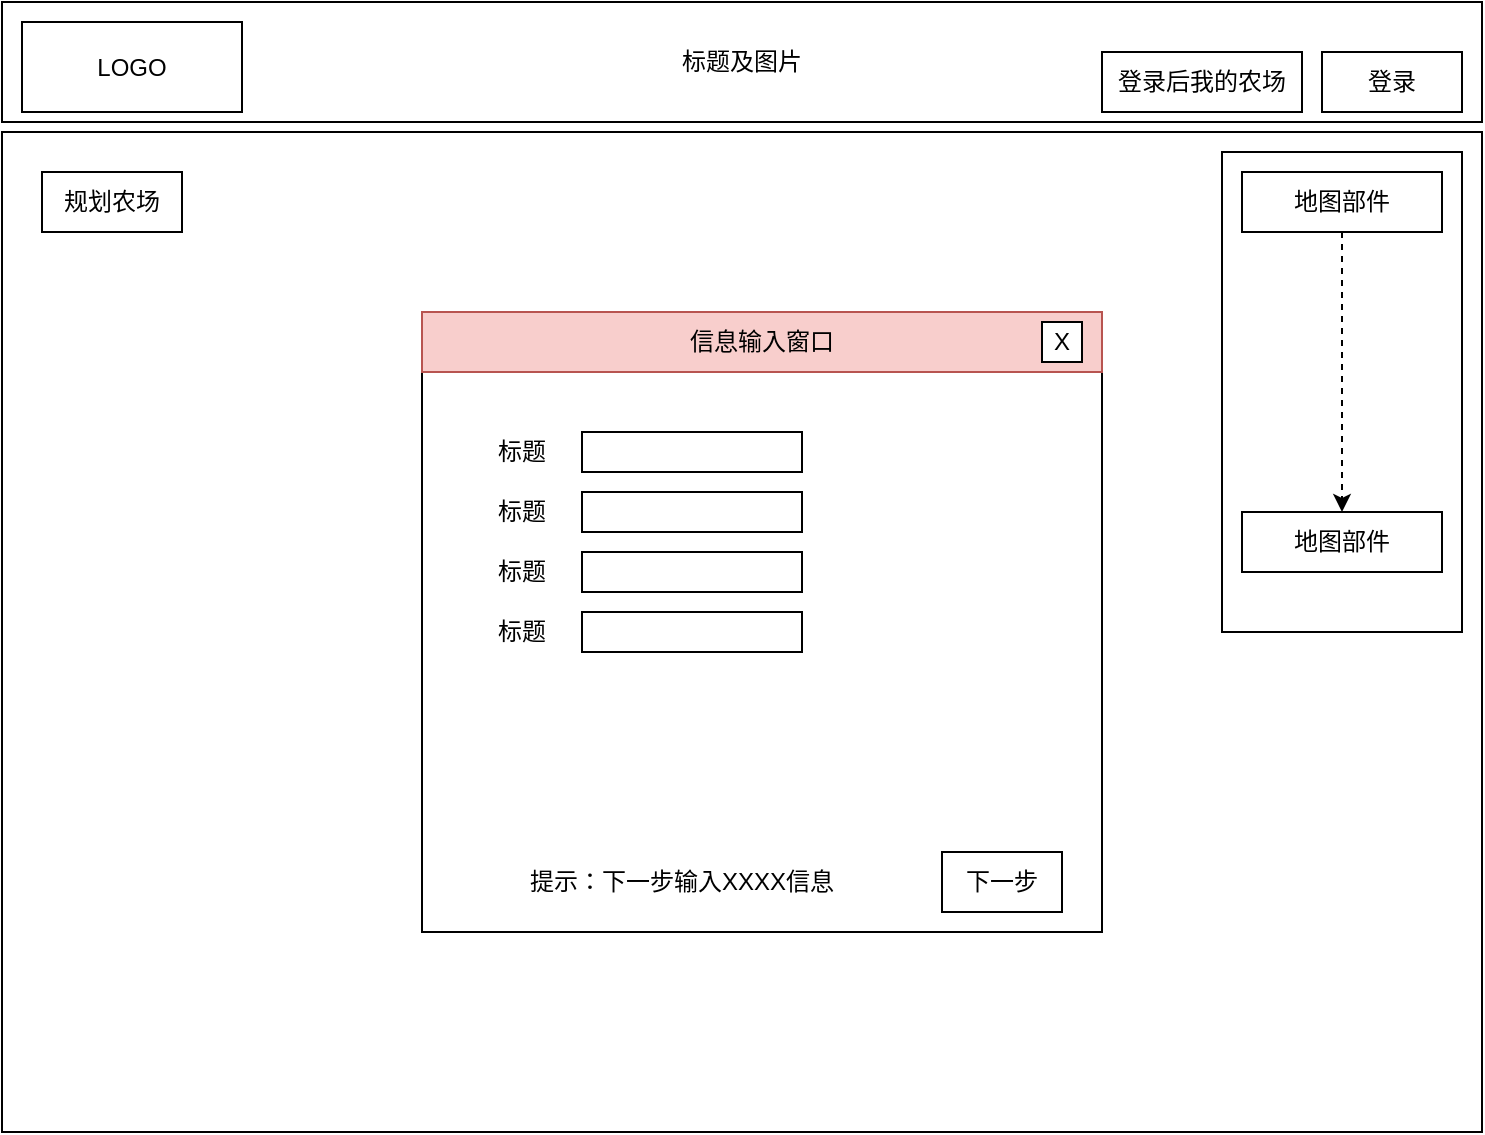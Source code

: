 <mxfile version="10.6.5" type="github"><diagram id="euvuQ64YQRlOfD6urG-Z" name="第 1 页"><mxGraphModel dx="1123" dy="2063" grid="1" gridSize="10" guides="1" tooltips="1" connect="1" arrows="1" fold="1" page="1" pageScale="1" pageWidth="850" pageHeight="1400" math="0" shadow="0"><root><mxCell id="0"/><mxCell id="1" parent="0"/><mxCell id="ufuv4vp76x21AXAbrVUj-1" value="地图" style="rounded=0;whiteSpace=wrap;html=1;" vertex="1" parent="1"><mxGeometry x="50" y="60" width="740" height="500" as="geometry"/></mxCell><mxCell id="ufuv4vp76x21AXAbrVUj-3" value="规划农场" style="rounded=0;whiteSpace=wrap;html=1;" vertex="1" parent="1"><mxGeometry x="70" y="80" width="70" height="30" as="geometry"/></mxCell><mxCell id="SXyBRhbtzxjb7w51Fomy-1" value="" style="group" vertex="1" connectable="0" parent="1"><mxGeometry x="50" y="-5" width="740" height="60" as="geometry"/></mxCell><mxCell id="ufuv4vp76x21AXAbrVUj-4" value="标题及图片" style="rounded=0;whiteSpace=wrap;html=1;" vertex="1" parent="SXyBRhbtzxjb7w51Fomy-1"><mxGeometry width="740" height="60" as="geometry"/></mxCell><mxCell id="ufuv4vp76x21AXAbrVUj-2" value="登录" style="rounded=0;whiteSpace=wrap;html=1;" vertex="1" parent="SXyBRhbtzxjb7w51Fomy-1"><mxGeometry x="660" y="25" width="70" height="30" as="geometry"/></mxCell><mxCell id="ufuv4vp76x21AXAbrVUj-5" value="LOGO" style="rounded=0;whiteSpace=wrap;html=1;" vertex="1" parent="SXyBRhbtzxjb7w51Fomy-1"><mxGeometry x="10" y="10" width="110" height="45" as="geometry"/></mxCell><mxCell id="olaKWCaBErf9prUHzePj-9" value="登录后我的农场" style="rounded=0;whiteSpace=wrap;html=1;" vertex="1" parent="SXyBRhbtzxjb7w51Fomy-1"><mxGeometry x="550" y="25" width="100" height="30" as="geometry"/></mxCell><mxCell id="olaKWCaBErf9prUHzePj-1" value="" style="rounded=0;whiteSpace=wrap;html=1;" vertex="1" parent="1"><mxGeometry x="660" y="70" width="120" height="240" as="geometry"/></mxCell><mxCell id="olaKWCaBErf9prUHzePj-4" value="" style="edgeStyle=orthogonalEdgeStyle;rounded=0;orthogonalLoop=1;jettySize=auto;html=1;dashed=1;" edge="1" parent="1" source="olaKWCaBErf9prUHzePj-2" target="olaKWCaBErf9prUHzePj-3"><mxGeometry relative="1" as="geometry"/></mxCell><mxCell id="olaKWCaBErf9prUHzePj-2" value="地图部件" style="rounded=0;whiteSpace=wrap;html=1;" vertex="1" parent="1"><mxGeometry x="670" y="80" width="100" height="30" as="geometry"/></mxCell><mxCell id="olaKWCaBErf9prUHzePj-3" value="地图部件" style="rounded=0;whiteSpace=wrap;html=1;" vertex="1" parent="1"><mxGeometry x="670" y="250" width="100" height="30" as="geometry"/></mxCell><mxCell id="olaKWCaBErf9prUHzePj-5" value="" style="rounded=0;whiteSpace=wrap;html=1;" vertex="1" parent="1"><mxGeometry x="260" y="150" width="340" height="310" as="geometry"/></mxCell><mxCell id="olaKWCaBErf9prUHzePj-6" value="&lt;div style=&quot;text-align: left&quot;&gt;&lt;span&gt;信息输入窗口&lt;/span&gt;&lt;/div&gt;&lt;div style=&quot;text-align: left&quot;&gt;&lt;/div&gt;" style="rounded=0;whiteSpace=wrap;html=1;fillColor=#f8cecc;strokeColor=#b85450;" vertex="1" parent="1"><mxGeometry x="260" y="150" width="340" height="30" as="geometry"/></mxCell><mxCell id="olaKWCaBErf9prUHzePj-7" value="X" style="rounded=0;whiteSpace=wrap;html=1;" vertex="1" parent="1"><mxGeometry x="570" y="155" width="20" height="20" as="geometry"/></mxCell><mxCell id="olaKWCaBErf9prUHzePj-11" value="标题" style="text;html=1;strokeColor=none;fillColor=none;align=center;verticalAlign=middle;whiteSpace=wrap;rounded=0;" vertex="1" parent="1"><mxGeometry x="290" y="210" width="40" height="20" as="geometry"/></mxCell><mxCell id="olaKWCaBErf9prUHzePj-12" value="" style="rounded=0;whiteSpace=wrap;html=1;" vertex="1" parent="1"><mxGeometry x="340" y="210" width="110" height="20" as="geometry"/></mxCell><mxCell id="olaKWCaBErf9prUHzePj-13" value="标题" style="text;html=1;strokeColor=none;fillColor=none;align=center;verticalAlign=middle;whiteSpace=wrap;rounded=0;" vertex="1" parent="1"><mxGeometry x="290" y="240" width="40" height="20" as="geometry"/></mxCell><mxCell id="olaKWCaBErf9prUHzePj-14" value="" style="rounded=0;whiteSpace=wrap;html=1;" vertex="1" parent="1"><mxGeometry x="340" y="240" width="110" height="20" as="geometry"/></mxCell><mxCell id="olaKWCaBErf9prUHzePj-15" value="标题" style="text;html=1;strokeColor=none;fillColor=none;align=center;verticalAlign=middle;whiteSpace=wrap;rounded=0;" vertex="1" parent="1"><mxGeometry x="290" y="270" width="40" height="20" as="geometry"/></mxCell><mxCell id="olaKWCaBErf9prUHzePj-16" value="" style="rounded=0;whiteSpace=wrap;html=1;" vertex="1" parent="1"><mxGeometry x="340" y="270" width="110" height="20" as="geometry"/></mxCell><mxCell id="olaKWCaBErf9prUHzePj-17" value="标题" style="text;html=1;strokeColor=none;fillColor=none;align=center;verticalAlign=middle;whiteSpace=wrap;rounded=0;" vertex="1" parent="1"><mxGeometry x="290" y="300" width="40" height="20" as="geometry"/></mxCell><mxCell id="olaKWCaBErf9prUHzePj-18" value="" style="rounded=0;whiteSpace=wrap;html=1;" vertex="1" parent="1"><mxGeometry x="340" y="300" width="110" height="20" as="geometry"/></mxCell><mxCell id="olaKWCaBErf9prUHzePj-19" value="下一步" style="rounded=0;whiteSpace=wrap;html=1;" vertex="1" parent="1"><mxGeometry x="520" y="420" width="60" height="30" as="geometry"/></mxCell><mxCell id="olaKWCaBErf9prUHzePj-20" value="提示：下一步输入XXXX信息" style="text;html=1;strokeColor=none;fillColor=none;align=center;verticalAlign=middle;whiteSpace=wrap;rounded=0;" vertex="1" parent="1"><mxGeometry x="290" y="425" width="200" height="20" as="geometry"/></mxCell></root></mxGraphModel></diagram><diagram id="QuPyQwf_sgj3JaKca9PY" name="第 2 页"><mxGraphModel dx="1162" dy="2063" grid="1" gridSize="10" guides="1" tooltips="1" connect="1" arrows="1" fold="1" page="1" pageScale="1" pageWidth="850" pageHeight="1400" math="0" shadow="0"><root><mxCell id="W_VPPpdTTdLX5ruFPgIM-0"/><mxCell id="W_VPPpdTTdLX5ruFPgIM-1" parent="W_VPPpdTTdLX5ruFPgIM-0"/><mxCell id="P4OmpR-kM9ADNnHmj9zQ-0" value="" style="group" vertex="1" connectable="0" parent="W_VPPpdTTdLX5ruFPgIM-1"><mxGeometry x="60" y="-1360" width="740" height="60" as="geometry"/></mxCell><mxCell id="P4OmpR-kM9ADNnHmj9zQ-1" value="标题及图片" style="rounded=0;whiteSpace=wrap;html=1;" vertex="1" parent="P4OmpR-kM9ADNnHmj9zQ-0"><mxGeometry width="740" height="60" as="geometry"/></mxCell><mxCell id="P4OmpR-kM9ADNnHmj9zQ-2" value="登录" style="rounded=0;whiteSpace=wrap;html=1;" vertex="1" parent="P4OmpR-kM9ADNnHmj9zQ-0"><mxGeometry x="660" y="25" width="70" height="30" as="geometry"/></mxCell><mxCell id="P4OmpR-kM9ADNnHmj9zQ-3" value="LOGO" style="rounded=0;whiteSpace=wrap;html=1;" vertex="1" parent="P4OmpR-kM9ADNnHmj9zQ-0"><mxGeometry x="10" y="10" width="110" height="45" as="geometry"/></mxCell><mxCell id="NkgEC6Vr_SN9JP8BOKbI-0" value="" style="rounded=0;whiteSpace=wrap;html=1;" vertex="1" parent="W_VPPpdTTdLX5ruFPgIM-1"><mxGeometry x="60" y="-1290" width="740" height="500" as="geometry"/></mxCell><mxCell id="NkgEC6Vr_SN9JP8BOKbI-1" value="" style="rounded=0;whiteSpace=wrap;html=1;" vertex="1" parent="W_VPPpdTTdLX5ruFPgIM-1"><mxGeometry x="80" y="-1270" width="120" height="440" as="geometry"/></mxCell><mxCell id="NkgEC6Vr_SN9JP8BOKbI-5" value="" style="edgeStyle=orthogonalEdgeStyle;rounded=0;orthogonalLoop=1;jettySize=auto;html=1;dashed=1;" edge="1" parent="W_VPPpdTTdLX5ruFPgIM-1" source="NkgEC6Vr_SN9JP8BOKbI-2" target="NkgEC6Vr_SN9JP8BOKbI-4"><mxGeometry relative="1" as="geometry"/></mxCell><mxCell id="NkgEC6Vr_SN9JP8BOKbI-2" value="菜单项" style="rounded=0;whiteSpace=wrap;html=1;" vertex="1" parent="W_VPPpdTTdLX5ruFPgIM-1"><mxGeometry x="90" y="-1220" width="100" height="40" as="geometry"/></mxCell><mxCell id="NkgEC6Vr_SN9JP8BOKbI-4" value="菜单项" style="rounded=0;whiteSpace=wrap;html=1;" vertex="1" parent="W_VPPpdTTdLX5ruFPgIM-1"><mxGeometry x="90" y="-900" width="100" height="40" as="geometry"/></mxCell><mxCell id="NkgEC6Vr_SN9JP8BOKbI-3" value="系统管理菜单" style="rounded=0;whiteSpace=wrap;html=1;" vertex="1" parent="W_VPPpdTTdLX5ruFPgIM-1"><mxGeometry x="90" y="-1265" width="100" height="30" as="geometry"/></mxCell><mxCell id="NkgEC6Vr_SN9JP8BOKbI-7" value="表格及编辑界面" style="rounded=0;whiteSpace=wrap;html=1;" vertex="1" parent="W_VPPpdTTdLX5ruFPgIM-1"><mxGeometry x="220" y="-1270" width="560" height="460" as="geometry"/></mxCell></root></mxGraphModel></diagram><diagram id="p1WaBh1557cpU3ixCUSv" name="第 3 页"><mxGraphModel dx="1348" dy="747" grid="1" gridSize="10" guides="1" tooltips="1" connect="1" arrows="1" fold="1" page="1" pageScale="1" pageWidth="850" pageHeight="1400" math="0" shadow="0"><root><mxCell id="Z0yujJhar7KKPwtXWhsG-0"/><mxCell id="Z0yujJhar7KKPwtXWhsG-1" parent="Z0yujJhar7KKPwtXWhsG-0"/><mxCell id="9rG9vOnqX74jgOTBp7OU-0" value="" style="rounded=0;whiteSpace=wrap;html=1;" vertex="1" parent="Z0yujJhar7KKPwtXWhsG-1"><mxGeometry x="260" y="150" width="340" height="310" as="geometry"/></mxCell><mxCell id="9rG9vOnqX74jgOTBp7OU-1" value="&lt;div style=&quot;text-align: left&quot;&gt;&lt;span&gt;效益分析&lt;/span&gt;&lt;/div&gt;&lt;div style=&quot;text-align: left&quot;&gt;&lt;/div&gt;" style="rounded=0;whiteSpace=wrap;html=1;fillColor=#f8cecc;strokeColor=#b85450;" vertex="1" parent="Z0yujJhar7KKPwtXWhsG-1"><mxGeometry x="260" y="150" width="340" height="30" as="geometry"/></mxCell><mxCell id="9rG9vOnqX74jgOTBp7OU-2" value="X" style="rounded=0;whiteSpace=wrap;html=1;" vertex="1" parent="Z0yujJhar7KKPwtXWhsG-1"><mxGeometry x="570" y="155" width="20" height="20" as="geometry"/></mxCell><mxCell id="9rG9vOnqX74jgOTBp7OU-3" value="标题" style="text;html=1;strokeColor=none;fillColor=none;align=center;verticalAlign=middle;whiteSpace=wrap;rounded=0;" vertex="1" parent="Z0yujJhar7KKPwtXWhsG-1"><mxGeometry x="290" y="210" width="40" height="20" as="geometry"/></mxCell><mxCell id="9rG9vOnqX74jgOTBp7OU-4" value="" style="rounded=0;whiteSpace=wrap;html=1;" vertex="1" parent="Z0yujJhar7KKPwtXWhsG-1"><mxGeometry x="340" y="210" width="110" height="20" as="geometry"/></mxCell><mxCell id="9rG9vOnqX74jgOTBp7OU-5" value="标题" style="text;html=1;strokeColor=none;fillColor=none;align=center;verticalAlign=middle;whiteSpace=wrap;rounded=0;" vertex="1" parent="Z0yujJhar7KKPwtXWhsG-1"><mxGeometry x="290" y="240" width="40" height="20" as="geometry"/></mxCell><mxCell id="9rG9vOnqX74jgOTBp7OU-6" value="" style="rounded=0;whiteSpace=wrap;html=1;" vertex="1" parent="Z0yujJhar7KKPwtXWhsG-1"><mxGeometry x="340" y="240" width="110" height="20" as="geometry"/></mxCell><mxCell id="9rG9vOnqX74jgOTBp7OU-7" value="标题" style="text;html=1;strokeColor=none;fillColor=none;align=center;verticalAlign=middle;whiteSpace=wrap;rounded=0;" vertex="1" parent="Z0yujJhar7KKPwtXWhsG-1"><mxGeometry x="290" y="270" width="40" height="20" as="geometry"/></mxCell><mxCell id="9rG9vOnqX74jgOTBp7OU-8" value="" style="rounded=0;whiteSpace=wrap;html=1;" vertex="1" parent="Z0yujJhar7KKPwtXWhsG-1"><mxGeometry x="340" y="270" width="110" height="20" as="geometry"/></mxCell><mxCell id="9rG9vOnqX74jgOTBp7OU-9" value="标题" style="text;html=1;strokeColor=none;fillColor=none;align=center;verticalAlign=middle;whiteSpace=wrap;rounded=0;" vertex="1" parent="Z0yujJhar7KKPwtXWhsG-1"><mxGeometry x="290" y="300" width="40" height="20" as="geometry"/></mxCell><mxCell id="9rG9vOnqX74jgOTBp7OU-10" value="" style="rounded=0;whiteSpace=wrap;html=1;" vertex="1" parent="Z0yujJhar7KKPwtXWhsG-1"><mxGeometry x="340" y="300" width="110" height="20" as="geometry"/></mxCell><mxCell id="9rG9vOnqX74jgOTBp7OU-11" value="推荐模式" style="rounded=0;whiteSpace=wrap;html=1;" vertex="1" parent="Z0yujJhar7KKPwtXWhsG-1"><mxGeometry x="370" y="410" width="90" height="30" as="geometry"/></mxCell><mxCell id="9rG9vOnqX74jgOTBp7OU-13" value="手动模式" style="rounded=0;whiteSpace=wrap;html=1;" vertex="1" parent="Z0yujJhar7KKPwtXWhsG-1"><mxGeometry x="490" y="410" width="90" height="30" as="geometry"/></mxCell></root></mxGraphModel></diagram></mxfile>